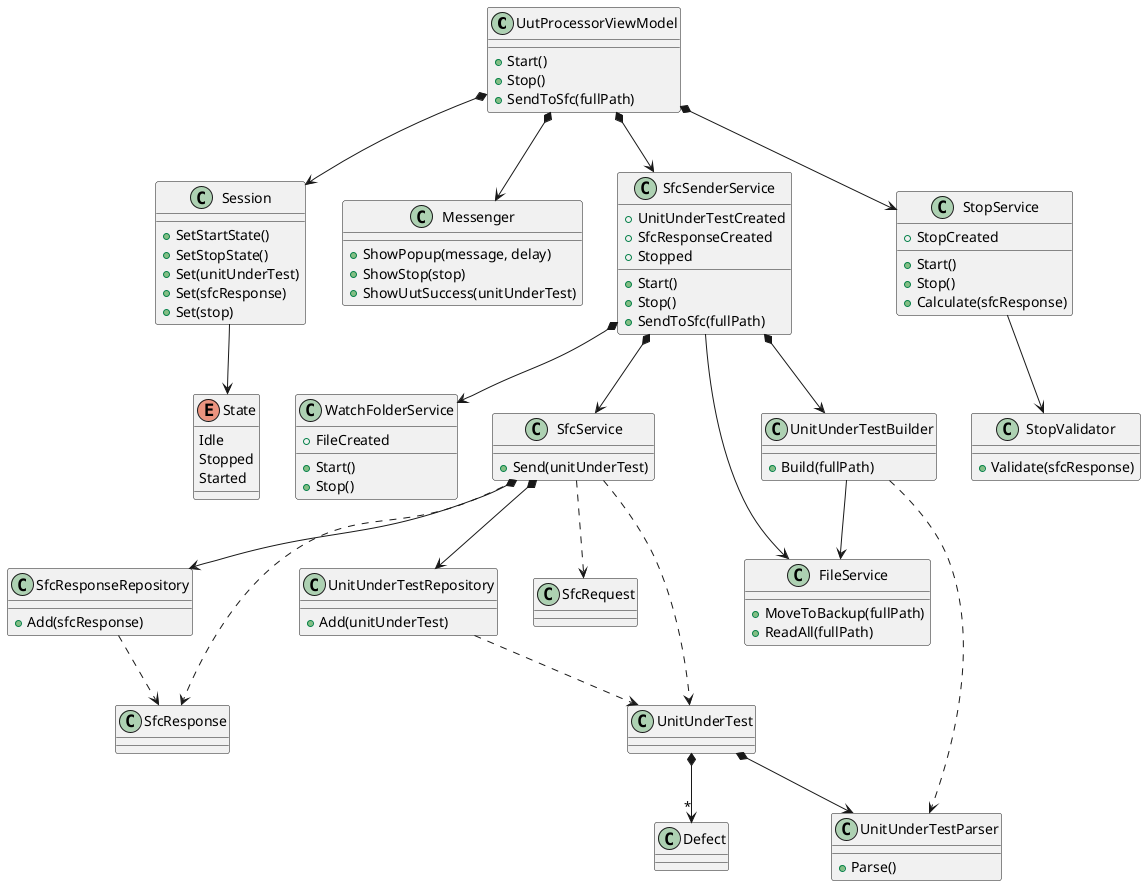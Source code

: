 @startuml ProcessUut Design
'VIEW MODELS'
class UutProcessorViewModel{
    + Start()
    + Stop()
    + SendToSfc(fullPath)
}
UutProcessorViewModel *--> Session
UutProcessorViewModel *--> Messenger
UutProcessorViewModel *--> SfcSenderService
UutProcessorViewModel *--> StopService


'SERVICES'
class SfcSenderService{
    + UnitUnderTestCreated
    + SfcResponseCreated
    + Stopped
    
    + Start()
    + Stop()
    + SendToSfc(fullPath)
}
SfcSenderService *--> WatchFolderService
SfcSenderService *--> SfcService
SfcSenderService *--> UnitUnderTestBuilder
SfcSenderService --> FileService


class StopService{
    + StopCreated
    
    + Start()
    + Stop()
    + Calculate(sfcResponse)
}
StopService --> StopValidator

class StopValidator {
    + Validate(sfcResponse)
}

class WatchFolderService{
    + FileCreated
        
    + Start()
    + Stop()
}

class Messenger {
    + ShowPopup(message, delay)
    + ShowStop(stop)
    + ShowUutSuccess(unitUnderTest)
}

class SfcService {
    + Send(unitUnderTest)
}
SfcService *--> SfcResponseRepository 
SfcService *--> UnitUnderTestRepository
SfcService ..> SfcResponse
SfcService ..> SfcRequest
SfcService ..> UnitUnderTest

class FileService {
    + MoveToBackup(fullPath)
    + ReadAll(fullPath)
}

'DAOS'
class UnitUnderTestRepository {
    + Add(unitUnderTest)
}
UnitUnderTestRepository ..> UnitUnderTest

class SfcResponseRepository {
    + Add(sfcResponse)
}
SfcResponseRepository ..> SfcResponse

'BUILDERS'
class UnitUnderTestBuilder {
    + Build(fullPath)
}
UnitUnderTestBuilder --> FileService
UnitUnderTestBuilder ..> UnitUnderTestParser

'MODELS'
class Session{
    + SetStartState()
    + SetStopState()
    + Set(unitUnderTest)
    + Set(sfcResponse)
    + Set(stop)
}
Session --> State

class UnitUnderTestParser {
    + Parse()
}


class UnitUnderTest {}
UnitUnderTest *--> UnitUnderTestParser
UnitUnderTest *--> "*" Defect

class Defect {}

class SfcResponse {}
class SfcRequest {}

'TYPES'
enum State {
    Idle
    Stopped
    Started
}
@enduml